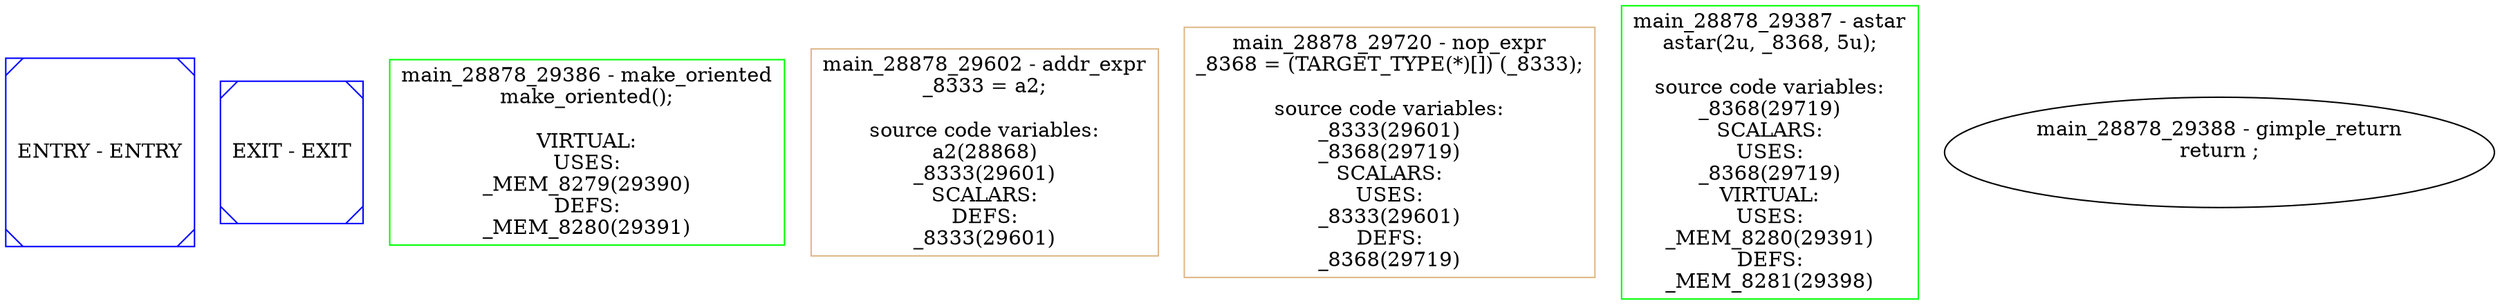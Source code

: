 digraph G {
0[color=blue,shape=Msquare,label="ENTRY - ENTRY"];
1[color=blue,shape=Msquare,label="EXIT - EXIT"];
2[color=green,shape=box,label="main_28878_29386 - make_oriented\nmake_oriented();\n\nVIRTUAL:\nUSES:\n_MEM_8279(29390)\nDEFS:\n_MEM_8280(29391)\n"];
3[color=burlywood,shape=box,label="main_28878_29602 - addr_expr\n_8333 = a2;\n\nsource code variables:\na2(28868)\n_8333(29601)\nSCALARS:\nDEFS:\n_8333(29601)\n"];
4[color=burlywood,shape=box,label="main_28878_29720 - nop_expr\n_8368 = (TARGET_TYPE(*)[]) (_8333);\n\nsource code variables:\n_8333(29601)\n_8368(29719)\nSCALARS:\nUSES:\n_8333(29601)\nDEFS:\n_8368(29719)\n"];
5[color=green,shape=box,label="main_28878_29387 - astar\nastar(2u, _8368, 5u);\n\nsource code variables:\n_8368(29719)\nSCALARS:\nUSES:\n_8368(29719)\nVIRTUAL:\nUSES:\n_MEM_8280(29391)\nDEFS:\n_MEM_8281(29398)\n"];
6[label="main_28878_29388 - gimple_return\nreturn ;\n\n"];
}
